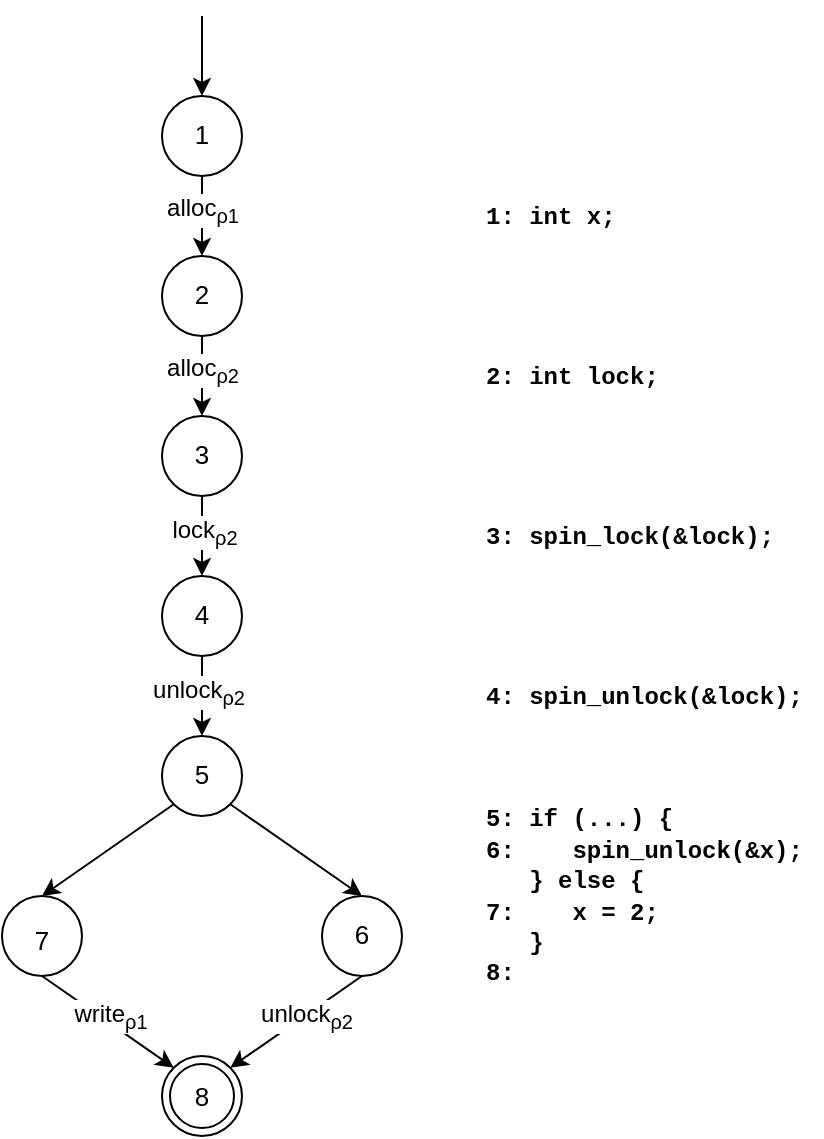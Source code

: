 <mxfile version="13.0.1" type="device"><diagram id="bZE76Elo-nLqv256qLl0" name="Page-1"><mxGraphModel dx="946" dy="642" grid="1" gridSize="10" guides="1" tooltips="1" connect="1" arrows="1" fold="1" page="1" pageScale="1" pageWidth="827" pageHeight="1169" math="0" shadow="0"><root><mxCell id="0"/><mxCell id="1" parent="0"/><mxCell id="Pvk2FdC-aQeLnYgF8jgj-1" value="&lt;sup style=&quot;font-size: 13px;&quot;&gt;3&lt;/sup&gt;" style="ellipse;whiteSpace=wrap;html=1;aspect=fixed;fontStyle=0;fontSize=13;verticalAlign=middle;spacingTop=4;spacing=0;" parent="1" vertex="1"><mxGeometry x="120" y="240" width="40" height="40" as="geometry"/></mxCell><mxCell id="Pvk2FdC-aQeLnYgF8jgj-2" value="" style="endArrow=classic;html=1;entryX=0.5;entryY=0;entryDx=0;entryDy=0;exitX=0.5;exitY=1;exitDx=0;exitDy=0;" parent="1" source="Fw071Od9tRU07s66t_8l-8" target="Pvk2FdC-aQeLnYgF8jgj-1" edge="1"><mxGeometry width="50" height="50" relative="1" as="geometry"><mxPoint x="140" y="210" as="sourcePoint"/><mxPoint x="170" y="350" as="targetPoint"/></mxGeometry></mxCell><mxCell id="Fw071Od9tRU07s66t_8l-11" value="alloc&lt;sub&gt;ρ2&lt;/sub&gt;" style="text;html=1;align=center;verticalAlign=middle;resizable=0;points=[];labelBackgroundColor=#ffffff;" parent="Pvk2FdC-aQeLnYgF8jgj-2" vertex="1" connectable="0"><mxGeometry x="-0.4" y="1" relative="1" as="geometry"><mxPoint x="-1" y="5" as="offset"/></mxGeometry></mxCell><mxCell id="Pvk2FdC-aQeLnYgF8jgj-3" value="" style="endArrow=classic;html=1;exitX=0.5;exitY=1;exitDx=0;exitDy=0;entryX=0.5;entryY=0;entryDx=0;entryDy=0;" parent="1" source="Pvk2FdC-aQeLnYgF8jgj-1" target="Pvk2FdC-aQeLnYgF8jgj-5" edge="1"><mxGeometry width="50" height="50" relative="1" as="geometry"><mxPoint x="120" y="400" as="sourcePoint"/><mxPoint x="160" y="370" as="targetPoint"/></mxGeometry></mxCell><mxCell id="Fw071Od9tRU07s66t_8l-15" value="lock&lt;sub&gt;ρ2&lt;/sub&gt;" style="text;html=1;align=center;verticalAlign=middle;resizable=0;points=[];labelBackgroundColor=#ffffff;" parent="Pvk2FdC-aQeLnYgF8jgj-3" vertex="1" connectable="0"><mxGeometry x="-0.2" y="1" relative="1" as="geometry"><mxPoint y="2" as="offset"/></mxGeometry></mxCell><mxCell id="Pvk2FdC-aQeLnYgF8jgj-10" style="edgeStyle=orthogonalEdgeStyle;rounded=0;orthogonalLoop=1;jettySize=auto;html=1;exitX=0.5;exitY=1;exitDx=0;exitDy=0;entryX=0.5;entryY=0;entryDx=0;entryDy=0;" parent="1" source="Pvk2FdC-aQeLnYgF8jgj-5" target="Pvk2FdC-aQeLnYgF8jgj-9" edge="1"><mxGeometry relative="1" as="geometry"/></mxCell><mxCell id="Pvk2FdC-aQeLnYgF8jgj-11" value="unlock&lt;sub&gt;ρ2&lt;/sub&gt;" style="text;html=1;align=center;verticalAlign=middle;resizable=0;points=[];labelBackgroundColor=#ffffff;" parent="Pvk2FdC-aQeLnYgF8jgj-10" vertex="1" connectable="0"><mxGeometry x="-0.25" y="-2" relative="1" as="geometry"><mxPoint y="3" as="offset"/></mxGeometry></mxCell><mxCell id="Pvk2FdC-aQeLnYgF8jgj-5" value="&lt;sup style=&quot;font-size: 13px&quot;&gt;4&lt;/sup&gt;" style="ellipse;whiteSpace=wrap;html=1;aspect=fixed;fontStyle=0;fontSize=13;verticalAlign=middle;spacingTop=4;spacing=0;" parent="1" vertex="1"><mxGeometry x="120" y="320" width="40" height="40" as="geometry"/></mxCell><mxCell id="Pvk2FdC-aQeLnYgF8jgj-6" value="&lt;font face=&quot;Courier New&quot;&gt;2: int lock;&lt;/font&gt;" style="text;html=1;align=left;verticalAlign=middle;resizable=0;points=[];autosize=1;fontStyle=1" parent="1" vertex="1"><mxGeometry x="280" y="210" width="100" height="20" as="geometry"/></mxCell><mxCell id="Pvk2FdC-aQeLnYgF8jgj-7" value="&lt;font face=&quot;Courier New&quot;&gt;4: spin_unlock(&amp;amp;lock);&lt;/font&gt;" style="text;html=1;align=left;verticalAlign=middle;resizable=0;points=[];autosize=1;fontStyle=1" parent="1" vertex="1"><mxGeometry x="280" y="370" width="170" height="20" as="geometry"/></mxCell><mxCell id="Pvk2FdC-aQeLnYgF8jgj-15" style="rounded=0;orthogonalLoop=1;jettySize=auto;html=1;exitX=0;exitY=1;exitDx=0;exitDy=0;entryX=0.5;entryY=0;entryDx=0;entryDy=0;" parent="1" source="Pvk2FdC-aQeLnYgF8jgj-9" target="Pvk2FdC-aQeLnYgF8jgj-12" edge="1"><mxGeometry relative="1" as="geometry"/></mxCell><mxCell id="Pvk2FdC-aQeLnYgF8jgj-16" style="edgeStyle=none;rounded=0;orthogonalLoop=1;jettySize=auto;html=1;exitX=1;exitY=1;exitDx=0;exitDy=0;entryX=0.5;entryY=0;entryDx=0;entryDy=0;" parent="1" source="Pvk2FdC-aQeLnYgF8jgj-9" target="Pvk2FdC-aQeLnYgF8jgj-13" edge="1"><mxGeometry relative="1" as="geometry"/></mxCell><mxCell id="Pvk2FdC-aQeLnYgF8jgj-9" value="&lt;sup style=&quot;font-size: 13px&quot;&gt;5&lt;/sup&gt;" style="ellipse;whiteSpace=wrap;html=1;aspect=fixed;fontStyle=0;fontSize=13;verticalAlign=middle;spacingTop=4;spacing=0;" parent="1" vertex="1"><mxGeometry x="120" y="400" width="40" height="40" as="geometry"/></mxCell><mxCell id="Pvk2FdC-aQeLnYgF8jgj-20" style="edgeStyle=none;rounded=0;orthogonalLoop=1;jettySize=auto;html=1;exitX=0.5;exitY=1;exitDx=0;exitDy=0;entryX=0;entryY=0;entryDx=0;entryDy=0;" parent="1" source="Pvk2FdC-aQeLnYgF8jgj-12" target="LTpbhCO1g7uA7Zz5RVJC-1" edge="1"><mxGeometry relative="1" as="geometry"><mxPoint x="125.858" y="565.858" as="targetPoint"/></mxGeometry></mxCell><mxCell id="Fw071Od9tRU07s66t_8l-2" value="write&lt;sub&gt;ρ1&lt;/sub&gt;" style="text;html=1;align=center;verticalAlign=middle;resizable=0;points=[];labelBackgroundColor=#ffffff;" parent="Pvk2FdC-aQeLnYgF8jgj-20" vertex="1" connectable="0"><mxGeometry x="-0.033" y="3" relative="1" as="geometry"><mxPoint as="offset"/></mxGeometry></mxCell><mxCell id="Pvk2FdC-aQeLnYgF8jgj-12" value="&lt;span style=&quot;font-size: 13px&quot;&gt;7&lt;/span&gt;" style="ellipse;whiteSpace=wrap;html=1;aspect=fixed;fontSize=13;fontStyle=0;verticalAlign=middle;spacingTop=4;spacing=0;" parent="1" vertex="1"><mxGeometry x="40" y="480" width="40" height="40" as="geometry"/></mxCell><mxCell id="Pvk2FdC-aQeLnYgF8jgj-19" style="edgeStyle=none;rounded=0;orthogonalLoop=1;jettySize=auto;html=1;exitX=0.5;exitY=1;exitDx=0;exitDy=0;entryX=1;entryY=0;entryDx=0;entryDy=0;" parent="1" source="Pvk2FdC-aQeLnYgF8jgj-13" target="LTpbhCO1g7uA7Zz5RVJC-1" edge="1"><mxGeometry relative="1" as="geometry"><mxPoint x="154.142" y="565.858" as="targetPoint"/></mxGeometry></mxCell><mxCell id="Fw071Od9tRU07s66t_8l-3" value="unlock&lt;sub&gt;ρ2&lt;/sub&gt;" style="text;html=1;align=center;verticalAlign=middle;resizable=0;points=[];labelBackgroundColor=#ffffff;" parent="Pvk2FdC-aQeLnYgF8jgj-19" vertex="1" connectable="0"><mxGeometry x="-0.149" relative="1" as="geometry"><mxPoint as="offset"/></mxGeometry></mxCell><mxCell id="Pvk2FdC-aQeLnYgF8jgj-13" value="&lt;sup style=&quot;font-size: 13px&quot;&gt;6&lt;/sup&gt;" style="ellipse;whiteSpace=wrap;html=1;aspect=fixed;fontStyle=0;fontSize=13;verticalAlign=middle;spacingTop=4;spacing=0;" parent="1" vertex="1"><mxGeometry x="200" y="480" width="40" height="40" as="geometry"/></mxCell><mxCell id="Pvk2FdC-aQeLnYgF8jgj-14" value="&lt;font face=&quot;Courier New&quot;&gt;5: if (...) { &lt;br&gt;6:&amp;nbsp; &amp;nbsp; spin_unlock(&amp;amp;x);&lt;/font&gt;&lt;font face=&quot;Courier New&quot;&gt;&lt;br&gt;&amp;nbsp; &amp;nbsp;} else { &lt;br&gt;7:&amp;nbsp; &amp;nbsp; x = 2;&lt;/font&gt;&lt;font face=&quot;Courier New&quot;&gt;&lt;br&gt;&amp;nbsp; &amp;nbsp;}&lt;br&gt;8:&lt;br&gt;&lt;/font&gt;" style="text;html=1;align=left;verticalAlign=middle;resizable=0;points=[];autosize=1;fontStyle=1" parent="1" vertex="1"><mxGeometry x="280" y="430" width="170" height="100" as="geometry"/></mxCell><mxCell id="Fw071Od9tRU07s66t_8l-6" value="&lt;font face=&quot;Courier New&quot;&gt;3: spin_lock(&amp;amp;lock);&lt;/font&gt;" style="text;html=1;align=left;verticalAlign=middle;resizable=0;points=[];autosize=1;fontStyle=1" parent="1" vertex="1"><mxGeometry x="280" y="290" width="160" height="20" as="geometry"/></mxCell><mxCell id="Fw071Od9tRU07s66t_8l-7" value="&lt;font face=&quot;Courier New&quot;&gt;1: int x;&lt;/font&gt;" style="text;html=1;align=left;verticalAlign=middle;resizable=0;points=[];autosize=1;fontStyle=1" parent="1" vertex="1"><mxGeometry x="280" y="130" width="80" height="20" as="geometry"/></mxCell><mxCell id="Fw071Od9tRU07s66t_8l-8" value="&lt;sup style=&quot;font-size: 13px;&quot;&gt;2&lt;/sup&gt;" style="ellipse;whiteSpace=wrap;html=1;aspect=fixed;fontStyle=0;fontSize=13;verticalAlign=middle;spacingTop=4;spacing=0;" parent="1" vertex="1"><mxGeometry x="120" y="160" width="40" height="40" as="geometry"/></mxCell><mxCell id="Fw071Od9tRU07s66t_8l-10" value="" style="endArrow=classic;html=1;entryX=0.5;entryY=0;entryDx=0;entryDy=0;exitX=0.5;exitY=1;exitDx=0;exitDy=0;" parent="1" source="Fw071Od9tRU07s66t_8l-12" target="Fw071Od9tRU07s66t_8l-8" edge="1"><mxGeometry width="50" height="50" relative="1" as="geometry"><mxPoint x="140" y="120" as="sourcePoint"/><mxPoint x="150" y="260" as="targetPoint"/></mxGeometry></mxCell><mxCell id="Fw071Od9tRU07s66t_8l-14" value="alloc&lt;sub&gt;ρ1&lt;/sub&gt;" style="text;html=1;align=center;verticalAlign=middle;resizable=0;points=[];labelBackgroundColor=#ffffff;" parent="Fw071Od9tRU07s66t_8l-10" vertex="1" connectable="0"><mxGeometry x="-0.05" relative="1" as="geometry"><mxPoint y="-2" as="offset"/></mxGeometry></mxCell><mxCell id="Fw071Od9tRU07s66t_8l-12" value="&lt;sup style=&quot;font-size: 13px;&quot;&gt;1&lt;/sup&gt;" style="ellipse;whiteSpace=wrap;html=1;aspect=fixed;fontStyle=0;fontSize=13;verticalAlign=middle;spacingTop=4;spacing=0;" parent="1" vertex="1"><mxGeometry x="120" y="80" width="40" height="40" as="geometry"/></mxCell><mxCell id="Fw071Od9tRU07s66t_8l-13" value="" style="endArrow=classic;html=1;entryX=0.5;entryY=0;entryDx=0;entryDy=0;" parent="1" target="Fw071Od9tRU07s66t_8l-12" edge="1"><mxGeometry width="50" height="50" relative="1" as="geometry"><mxPoint x="140" y="40" as="sourcePoint"/><mxPoint x="160" y="270" as="targetPoint"/></mxGeometry></mxCell><mxCell id="LTpbhCO1g7uA7Zz5RVJC-1" value="8" style="ellipse;shape=doubleEllipse;whiteSpace=wrap;html=1;aspect=fixed;fontSize=13;" vertex="1" parent="1"><mxGeometry x="120" y="560" width="40" height="40" as="geometry"/></mxCell></root></mxGraphModel></diagram></mxfile>